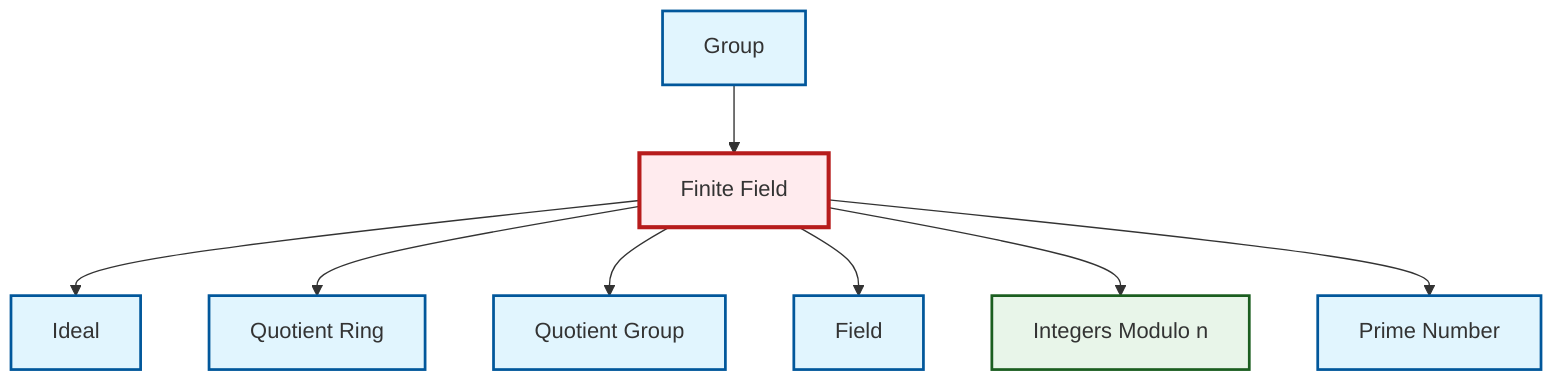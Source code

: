 graph TD
    classDef definition fill:#e1f5fe,stroke:#01579b,stroke-width:2px
    classDef theorem fill:#f3e5f5,stroke:#4a148c,stroke-width:2px
    classDef axiom fill:#fff3e0,stroke:#e65100,stroke-width:2px
    classDef example fill:#e8f5e9,stroke:#1b5e20,stroke-width:2px
    classDef current fill:#ffebee,stroke:#b71c1c,stroke-width:3px
    def-group["Group"]:::definition
    def-ideal["Ideal"]:::definition
    def-field["Field"]:::definition
    def-prime["Prime Number"]:::definition
    def-quotient-ring["Quotient Ring"]:::definition
    def-quotient-group["Quotient Group"]:::definition
    ex-quotient-integers-mod-n["Integers Modulo n"]:::example
    ex-finite-field["Finite Field"]:::example
    ex-finite-field --> def-ideal
    ex-finite-field --> def-quotient-ring
    def-group --> ex-finite-field
    ex-finite-field --> def-quotient-group
    ex-finite-field --> def-field
    ex-finite-field --> ex-quotient-integers-mod-n
    ex-finite-field --> def-prime
    class ex-finite-field current